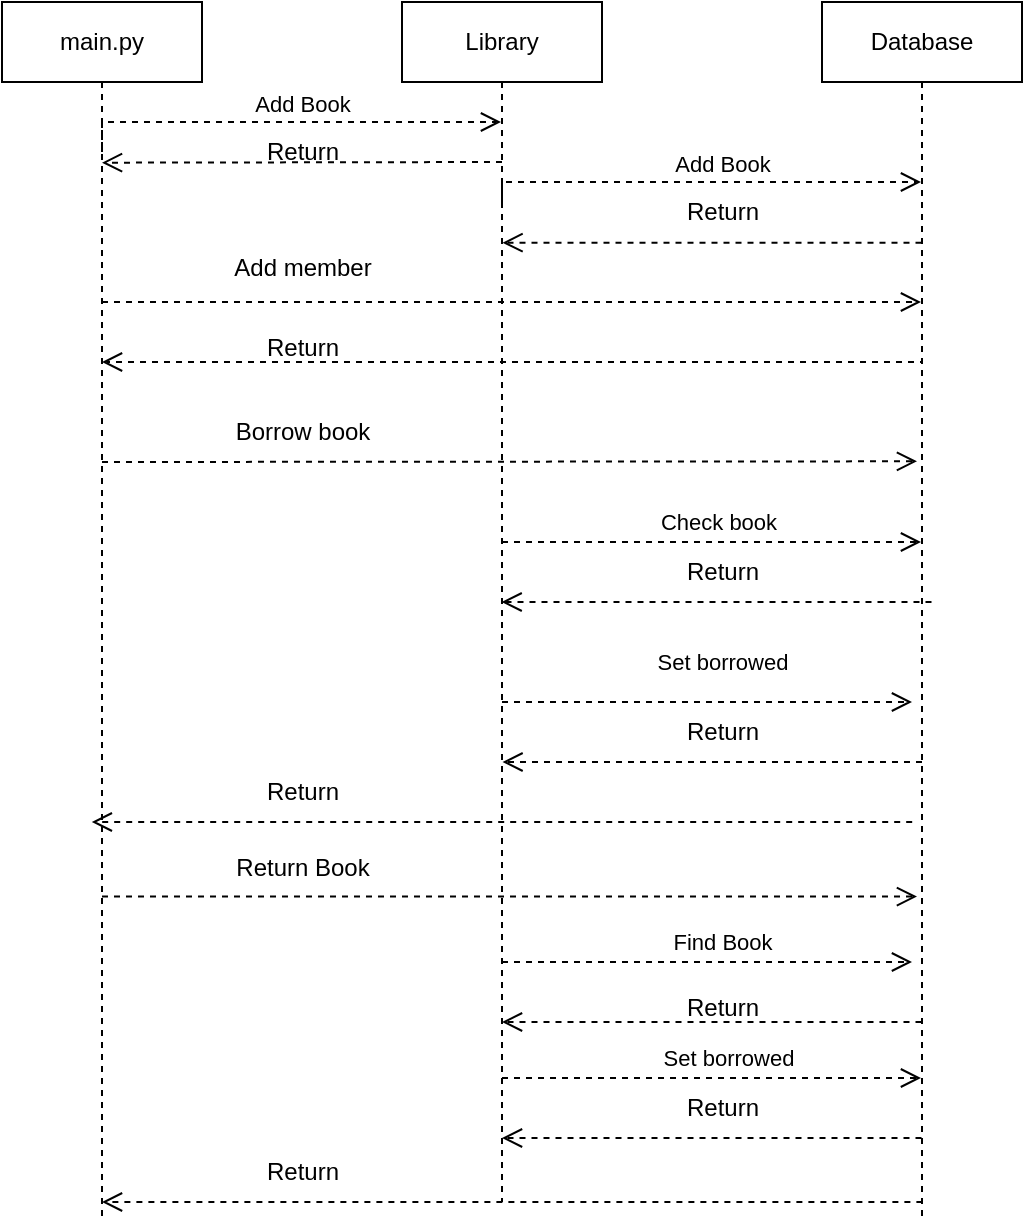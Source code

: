 <mxfile version="24.2.5" type="device">
  <diagram name="Page-1" id="2YBvvXClWsGukQMizWep">
    <mxGraphModel dx="1456" dy="727" grid="1" gridSize="10" guides="1" tooltips="1" connect="1" arrows="1" fold="1" page="1" pageScale="1" pageWidth="850" pageHeight="1100" math="0" shadow="0">
      <root>
        <mxCell id="0" />
        <mxCell id="1" parent="0" />
        <mxCell id="jNzdXAiE5_QmwUdnsHvJ-15" value="main.py" style="shape=umlLifeline;perimeter=lifelinePerimeter;whiteSpace=wrap;html=1;container=0;dropTarget=0;collapsible=0;recursiveResize=0;outlineConnect=0;portConstraint=eastwest;newEdgeStyle={&quot;edgeStyle&quot;:&quot;elbowEdgeStyle&quot;,&quot;elbow&quot;:&quot;vertical&quot;,&quot;curved&quot;:0,&quot;rounded&quot;:0};" parent="1" vertex="1">
          <mxGeometry x="170" y="70" width="100" height="610" as="geometry" />
        </mxCell>
        <mxCell id="jNzdXAiE5_QmwUdnsHvJ-17" value="Database" style="shape=umlLifeline;perimeter=lifelinePerimeter;whiteSpace=wrap;html=1;container=0;dropTarget=0;collapsible=0;recursiveResize=0;outlineConnect=0;portConstraint=eastwest;newEdgeStyle={&quot;edgeStyle&quot;:&quot;elbowEdgeStyle&quot;,&quot;elbow&quot;:&quot;vertical&quot;,&quot;curved&quot;:0,&quot;rounded&quot;:0};" parent="1" vertex="1">
          <mxGeometry x="580" y="70" width="100" height="610" as="geometry" />
        </mxCell>
        <mxCell id="jNzdXAiE5_QmwUdnsHvJ-20" value="Add Book" style="html=1;verticalAlign=bottom;endArrow=open;dashed=1;endSize=8;edgeStyle=elbowEdgeStyle;elbow=vertical;curved=0;rounded=0;" parent="1" target="jNzdXAiE5_QmwUdnsHvJ-21" edge="1">
          <mxGeometry x="0.072" relative="1" as="geometry">
            <mxPoint x="419.5" y="160" as="targetPoint" />
            <Array as="points">
              <mxPoint x="380" y="130" />
              <mxPoint x="400" y="145" />
            </Array>
            <mxPoint x="220" y="145" as="sourcePoint" />
            <mxPoint as="offset" />
          </mxGeometry>
        </mxCell>
        <mxCell id="jNzdXAiE5_QmwUdnsHvJ-21" value="Library" style="shape=umlLifeline;perimeter=lifelinePerimeter;whiteSpace=wrap;html=1;container=0;dropTarget=0;collapsible=0;recursiveResize=0;outlineConnect=0;portConstraint=eastwest;newEdgeStyle={&quot;edgeStyle&quot;:&quot;elbowEdgeStyle&quot;,&quot;elbow&quot;:&quot;vertical&quot;,&quot;curved&quot;:0,&quot;rounded&quot;:0};" parent="1" vertex="1">
          <mxGeometry x="370" y="70" width="100" height="600" as="geometry" />
        </mxCell>
        <mxCell id="jNzdXAiE5_QmwUdnsHvJ-22" value="Add Book" style="html=1;verticalAlign=bottom;endArrow=open;dashed=1;endSize=8;edgeStyle=elbowEdgeStyle;elbow=vertical;curved=0;rounded=0;" parent="1" edge="1">
          <mxGeometry x="0.093" relative="1" as="geometry">
            <mxPoint x="629.5" y="160" as="targetPoint" />
            <Array as="points">
              <mxPoint x="490" y="160" />
              <mxPoint x="652.42" y="190" />
            </Array>
            <mxPoint x="420" y="170" as="sourcePoint" />
            <mxPoint as="offset" />
          </mxGeometry>
        </mxCell>
        <mxCell id="jNzdXAiE5_QmwUdnsHvJ-32" value="" style="html=1;verticalAlign=bottom;endArrow=open;dashed=1;endSize=8;edgeStyle=elbowEdgeStyle;elbow=vertical;curved=0;rounded=0;" parent="1" edge="1">
          <mxGeometry x="0.1" relative="1" as="geometry">
            <mxPoint x="420.25" y="190.0" as="targetPoint" />
            <Array as="points">
              <mxPoint x="490.25" y="190.34" />
              <mxPoint x="590.25" y="190.0" />
              <mxPoint x="507.75" y="240.0" />
            </Array>
            <mxPoint x="629.75" y="190.34" as="sourcePoint" />
            <mxPoint as="offset" />
          </mxGeometry>
        </mxCell>
        <mxCell id="jNzdXAiE5_QmwUdnsHvJ-33" value="" style="html=1;verticalAlign=bottom;endArrow=open;dashed=1;endSize=8;edgeStyle=elbowEdgeStyle;elbow=vertical;curved=0;rounded=0;" parent="1" edge="1">
          <mxGeometry x="0.1" relative="1" as="geometry">
            <mxPoint x="419.81" y="370" as="targetPoint" />
            <Array as="points">
              <mxPoint x="595.25" y="370" />
              <mxPoint x="512.75" y="420" />
            </Array>
            <mxPoint x="634.75" y="370" as="sourcePoint" />
            <mxPoint as="offset" />
          </mxGeometry>
        </mxCell>
        <mxCell id="jNzdXAiE5_QmwUdnsHvJ-34" value="" style="html=1;verticalAlign=bottom;endArrow=open;dashed=1;endSize=8;edgeStyle=elbowEdgeStyle;elbow=vertical;curved=0;rounded=0;" parent="1" target="jNzdXAiE5_QmwUdnsHvJ-15" edge="1">
          <mxGeometry x="0.1" relative="1" as="geometry">
            <mxPoint x="420" y="230" as="targetPoint" />
            <Array as="points">
              <mxPoint x="400" y="250" />
              <mxPoint x="590" y="230" />
              <mxPoint x="507.5" y="280" />
            </Array>
            <mxPoint x="630" y="230" as="sourcePoint" />
            <mxPoint as="offset" />
          </mxGeometry>
        </mxCell>
        <mxCell id="jNzdXAiE5_QmwUdnsHvJ-35" value="" style="html=1;verticalAlign=bottom;endArrow=open;dashed=1;endSize=8;edgeStyle=elbowEdgeStyle;elbow=vertical;curved=0;rounded=0;" parent="1" edge="1">
          <mxGeometry x="0.1" relative="1" as="geometry">
            <mxPoint x="420.25" y="450" as="targetPoint" />
            <Array as="points">
              <mxPoint x="480.25" y="450" />
              <mxPoint x="590.25" y="450" />
              <mxPoint x="507.75" y="500" />
            </Array>
            <mxPoint x="630" y="450" as="sourcePoint" />
            <mxPoint as="offset" />
          </mxGeometry>
        </mxCell>
        <mxCell id="jNzdXAiE5_QmwUdnsHvJ-36" value="" style="html=1;verticalAlign=bottom;endArrow=open;dashed=1;endSize=8;edgeStyle=elbowEdgeStyle;elbow=vertical;curved=0;rounded=0;" parent="1" edge="1">
          <mxGeometry x="0.1" relative="1" as="geometry">
            <mxPoint x="214.9" y="480" as="targetPoint" />
            <Array as="points">
              <mxPoint x="585.09" y="480" />
              <mxPoint x="502.59" y="530" />
            </Array>
            <mxPoint x="625.09" y="480" as="sourcePoint" />
            <mxPoint as="offset" />
          </mxGeometry>
        </mxCell>
        <mxCell id="jNzdXAiE5_QmwUdnsHvJ-38" value="" style="html=1;verticalAlign=bottom;endArrow=open;dashed=1;endSize=8;edgeStyle=elbowEdgeStyle;elbow=vertical;curved=0;rounded=0;" parent="1" source="jNzdXAiE5_QmwUdnsHvJ-15" target="jNzdXAiE5_QmwUdnsHvJ-17" edge="1">
          <mxGeometry x="0.1" relative="1" as="geometry">
            <mxPoint x="625" y="210" as="targetPoint" />
            <Array as="points">
              <mxPoint x="390" y="220" />
              <mxPoint x="595" y="210" />
              <mxPoint x="512.5" y="260" />
            </Array>
            <mxPoint x="425" y="210" as="sourcePoint" />
            <mxPoint as="offset" />
          </mxGeometry>
        </mxCell>
        <mxCell id="jNzdXAiE5_QmwUdnsHvJ-48" value="" style="html=1;verticalAlign=bottom;endArrow=open;dashed=1;endSize=8;edgeStyle=elbowEdgeStyle;elbow=vertical;curved=0;rounded=0;" parent="1" edge="1">
          <mxGeometry x="0.1" relative="1" as="geometry">
            <mxPoint x="625" y="420" as="targetPoint" />
            <Array as="points">
              <mxPoint x="590" y="420" />
              <mxPoint x="507.5" y="470" />
            </Array>
            <mxPoint x="420" y="420" as="sourcePoint" />
            <mxPoint as="offset" />
          </mxGeometry>
        </mxCell>
        <mxCell id="jNzdXAiE5_QmwUdnsHvJ-49" value="Set borrowed" style="edgeLabel;html=1;align=center;verticalAlign=middle;resizable=0;points=[];" parent="jNzdXAiE5_QmwUdnsHvJ-48" vertex="1" connectable="0">
          <mxGeometry x="0.11" y="-1" relative="1" as="geometry">
            <mxPoint x="-4" y="-21" as="offset" />
          </mxGeometry>
        </mxCell>
        <mxCell id="jNzdXAiE5_QmwUdnsHvJ-52" value="" style="html=1;verticalAlign=bottom;endArrow=open;dashed=1;endSize=8;edgeStyle=elbowEdgeStyle;elbow=vertical;curved=0;rounded=0;" parent="1" edge="1">
          <mxGeometry x="0.1" relative="1" as="geometry">
            <mxPoint x="220" y="150" as="targetPoint" />
            <Array as="points">
              <mxPoint x="290" y="150.34" />
              <mxPoint x="390" y="150" />
              <mxPoint x="307.5" y="200" />
            </Array>
            <mxPoint x="420" y="150" as="sourcePoint" />
            <mxPoint as="offset" />
          </mxGeometry>
        </mxCell>
        <mxCell id="jNzdXAiE5_QmwUdnsHvJ-53" value="Return" style="text;html=1;align=center;verticalAlign=middle;resizable=0;points=[];autosize=1;strokeColor=none;fillColor=none;" parent="1" vertex="1">
          <mxGeometry x="290" y="130" width="60" height="30" as="geometry" />
        </mxCell>
        <mxCell id="jNzdXAiE5_QmwUdnsHvJ-56" value="Return" style="text;html=1;align=center;verticalAlign=middle;resizable=0;points=[];autosize=1;strokeColor=none;fillColor=none;" parent="1" vertex="1">
          <mxGeometry x="500" y="160" width="60" height="30" as="geometry" />
        </mxCell>
        <mxCell id="jNzdXAiE5_QmwUdnsHvJ-57" value="Add member" style="text;html=1;align=center;verticalAlign=middle;resizable=0;points=[];autosize=1;strokeColor=none;fillColor=none;" parent="1" vertex="1">
          <mxGeometry x="275" y="188" width="90" height="30" as="geometry" />
        </mxCell>
        <mxCell id="jNzdXAiE5_QmwUdnsHvJ-58" value="Return" style="text;html=1;align=center;verticalAlign=middle;resizable=0;points=[];autosize=1;strokeColor=none;fillColor=none;" parent="1" vertex="1">
          <mxGeometry x="290" y="228" width="60" height="30" as="geometry" />
        </mxCell>
        <mxCell id="jNzdXAiE5_QmwUdnsHvJ-59" value="" style="html=1;verticalAlign=bottom;endArrow=open;dashed=1;endSize=8;edgeStyle=elbowEdgeStyle;elbow=vertical;curved=0;rounded=0;" parent="1" edge="1">
          <mxGeometry x="0.1" relative="1" as="geometry">
            <mxPoint x="627.5" y="299.66" as="targetPoint" />
            <Array as="points">
              <mxPoint x="382.5" y="299.66" />
              <mxPoint x="587.5" y="289.66" />
              <mxPoint x="505" y="339.66" />
            </Array>
            <mxPoint x="220" y="300" as="sourcePoint" />
            <mxPoint as="offset" />
          </mxGeometry>
        </mxCell>
        <mxCell id="jNzdXAiE5_QmwUdnsHvJ-60" value="Borrow book" style="text;html=1;align=center;verticalAlign=middle;resizable=0;points=[];autosize=1;strokeColor=none;fillColor=none;" parent="1" vertex="1">
          <mxGeometry x="275" y="270" width="90" height="30" as="geometry" />
        </mxCell>
        <mxCell id="jNzdXAiE5_QmwUdnsHvJ-61" value="" style="html=1;verticalAlign=bottom;endArrow=open;dashed=1;endSize=8;edgeStyle=elbowEdgeStyle;elbow=vertical;curved=0;rounded=0;" parent="1" target="jNzdXAiE5_QmwUdnsHvJ-17" edge="1">
          <mxGeometry x="0.1" relative="1" as="geometry">
            <mxPoint x="625" y="340" as="targetPoint" />
            <Array as="points">
              <mxPoint x="590" y="340" />
              <mxPoint x="507.5" y="390" />
            </Array>
            <mxPoint x="420" y="340" as="sourcePoint" />
            <mxPoint as="offset" />
          </mxGeometry>
        </mxCell>
        <mxCell id="jNzdXAiE5_QmwUdnsHvJ-62" value="Check book" style="edgeLabel;html=1;align=center;verticalAlign=middle;resizable=0;points=[];" parent="jNzdXAiE5_QmwUdnsHvJ-61" vertex="1" connectable="0">
          <mxGeometry x="0.11" y="-1" relative="1" as="geometry">
            <mxPoint x="-9" y="-11" as="offset" />
          </mxGeometry>
        </mxCell>
        <mxCell id="jNzdXAiE5_QmwUdnsHvJ-63" value="Return" style="text;html=1;align=center;verticalAlign=middle;resizable=0;points=[];autosize=1;strokeColor=none;fillColor=none;" parent="1" vertex="1">
          <mxGeometry x="500" y="340" width="60" height="30" as="geometry" />
        </mxCell>
        <mxCell id="jNzdXAiE5_QmwUdnsHvJ-64" value="Return" style="text;html=1;align=center;verticalAlign=middle;resizable=0;points=[];autosize=1;strokeColor=none;fillColor=none;" parent="1" vertex="1">
          <mxGeometry x="500" y="420" width="60" height="30" as="geometry" />
        </mxCell>
        <mxCell id="jNzdXAiE5_QmwUdnsHvJ-65" value="Return" style="text;html=1;align=center;verticalAlign=middle;resizable=0;points=[];autosize=1;strokeColor=none;fillColor=none;" parent="1" vertex="1">
          <mxGeometry x="290" y="450" width="60" height="30" as="geometry" />
        </mxCell>
        <mxCell id="jNzdXAiE5_QmwUdnsHvJ-66" value="" style="html=1;verticalAlign=bottom;endArrow=open;dashed=1;endSize=8;edgeStyle=elbowEdgeStyle;elbow=vertical;curved=0;rounded=0;" parent="1" edge="1">
          <mxGeometry x="0.1" relative="1" as="geometry">
            <mxPoint x="627.5" y="517.31" as="targetPoint" />
            <Array as="points">
              <mxPoint x="382.5" y="517.31" />
              <mxPoint x="587.5" y="507.31" />
              <mxPoint x="505" y="557.31" />
            </Array>
            <mxPoint x="220" y="517.31" as="sourcePoint" />
            <mxPoint as="offset" />
          </mxGeometry>
        </mxCell>
        <mxCell id="jNzdXAiE5_QmwUdnsHvJ-67" value="Return Book" style="text;html=1;align=center;verticalAlign=middle;resizable=0;points=[];autosize=1;strokeColor=none;fillColor=none;" parent="1" vertex="1">
          <mxGeometry x="275" y="488" width="90" height="30" as="geometry" />
        </mxCell>
        <mxCell id="jNzdXAiE5_QmwUdnsHvJ-68" value="" style="html=1;verticalAlign=bottom;endArrow=open;dashed=1;endSize=8;edgeStyle=elbowEdgeStyle;elbow=vertical;curved=0;rounded=0;" parent="1" target="jNzdXAiE5_QmwUdnsHvJ-17" edge="1">
          <mxGeometry x="0.1" relative="1" as="geometry">
            <mxPoint x="625" y="608" as="targetPoint" />
            <Array as="points">
              <mxPoint x="590" y="608" />
              <mxPoint x="507.5" y="658" />
            </Array>
            <mxPoint x="420" y="608" as="sourcePoint" />
            <mxPoint as="offset" />
          </mxGeometry>
        </mxCell>
        <mxCell id="jNzdXAiE5_QmwUdnsHvJ-69" value="Set borrowed" style="edgeLabel;html=1;align=center;verticalAlign=middle;resizable=0;points=[];" parent="jNzdXAiE5_QmwUdnsHvJ-68" vertex="1" connectable="0">
          <mxGeometry x="0.11" y="-1" relative="1" as="geometry">
            <mxPoint x="-4" y="-11" as="offset" />
          </mxGeometry>
        </mxCell>
        <mxCell id="jNzdXAiE5_QmwUdnsHvJ-70" value="" style="html=1;verticalAlign=bottom;endArrow=open;dashed=1;endSize=8;edgeStyle=elbowEdgeStyle;elbow=vertical;curved=0;rounded=0;" parent="1" edge="1">
          <mxGeometry x="0.1" relative="1" as="geometry">
            <mxPoint x="625" y="550" as="targetPoint" />
            <Array as="points">
              <mxPoint x="590" y="550" />
              <mxPoint x="507.5" y="600" />
            </Array>
            <mxPoint x="420" y="550" as="sourcePoint" />
            <mxPoint as="offset" />
          </mxGeometry>
        </mxCell>
        <mxCell id="jNzdXAiE5_QmwUdnsHvJ-71" value="Find Book" style="edgeLabel;html=1;align=center;verticalAlign=middle;resizable=0;points=[];" parent="jNzdXAiE5_QmwUdnsHvJ-70" vertex="1" connectable="0">
          <mxGeometry x="0.11" y="-1" relative="1" as="geometry">
            <mxPoint x="-4" y="-11" as="offset" />
          </mxGeometry>
        </mxCell>
        <mxCell id="jNzdXAiE5_QmwUdnsHvJ-72" value="" style="html=1;verticalAlign=bottom;endArrow=open;dashed=1;endSize=8;edgeStyle=elbowEdgeStyle;elbow=vertical;curved=0;rounded=0;" parent="1" edge="1">
          <mxGeometry x="0.1" relative="1" as="geometry">
            <mxPoint x="420" y="580" as="targetPoint" />
            <Array as="points">
              <mxPoint x="480" y="580" />
              <mxPoint x="590" y="580" />
              <mxPoint x="507.5" y="630" />
            </Array>
            <mxPoint x="629.75" y="580" as="sourcePoint" />
            <mxPoint as="offset" />
          </mxGeometry>
        </mxCell>
        <mxCell id="jNzdXAiE5_QmwUdnsHvJ-73" value="" style="html=1;verticalAlign=bottom;endArrow=open;dashed=1;endSize=8;edgeStyle=elbowEdgeStyle;elbow=vertical;curved=0;rounded=0;" parent="1" edge="1">
          <mxGeometry x="0.1" relative="1" as="geometry">
            <mxPoint x="420" y="638" as="targetPoint" />
            <Array as="points">
              <mxPoint x="480" y="638" />
              <mxPoint x="590" y="638" />
              <mxPoint x="507.5" y="688" />
            </Array>
            <mxPoint x="629.75" y="638" as="sourcePoint" />
            <mxPoint as="offset" />
          </mxGeometry>
        </mxCell>
        <mxCell id="jNzdXAiE5_QmwUdnsHvJ-75" value="Return" style="text;html=1;align=center;verticalAlign=middle;resizable=0;points=[];autosize=1;strokeColor=none;fillColor=none;" parent="1" vertex="1">
          <mxGeometry x="500" y="608" width="60" height="30" as="geometry" />
        </mxCell>
        <mxCell id="jNzdXAiE5_QmwUdnsHvJ-76" value="Return" style="text;html=1;align=center;verticalAlign=middle;resizable=0;points=[];autosize=1;strokeColor=none;fillColor=none;" parent="1" vertex="1">
          <mxGeometry x="500" y="558" width="60" height="30" as="geometry" />
        </mxCell>
        <mxCell id="jNzdXAiE5_QmwUdnsHvJ-78" value="" style="html=1;verticalAlign=bottom;endArrow=open;dashed=1;endSize=8;edgeStyle=elbowEdgeStyle;elbow=vertical;curved=0;rounded=0;" parent="1" edge="1">
          <mxGeometry x="0.1" relative="1" as="geometry">
            <mxPoint x="220.0" y="670" as="targetPoint" />
            <Array as="points">
              <mxPoint x="590.19" y="670" />
              <mxPoint x="507.69" y="720" />
            </Array>
            <mxPoint x="630.19" y="670" as="sourcePoint" />
            <mxPoint as="offset" />
          </mxGeometry>
        </mxCell>
        <mxCell id="jNzdXAiE5_QmwUdnsHvJ-79" value="Return" style="text;html=1;align=center;verticalAlign=middle;resizable=0;points=[];autosize=1;strokeColor=none;fillColor=none;" parent="1" vertex="1">
          <mxGeometry x="290" y="640" width="60" height="30" as="geometry" />
        </mxCell>
      </root>
    </mxGraphModel>
  </diagram>
</mxfile>
